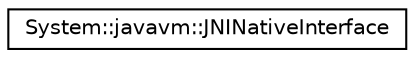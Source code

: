 digraph G
{
  edge [fontname="Helvetica",fontsize="10",labelfontname="Helvetica",labelfontsize="10"];
  node [fontname="Helvetica",fontsize="10",shape=record];
  rankdir="LR";
  Node1 [label="System::javavm::JNINativeInterface",height=0.2,width=0.4,color="black", fillcolor="white", style="filled",URL="$class_system_1_1javavm_1_1_j_n_i_native_interface.html"];
}
